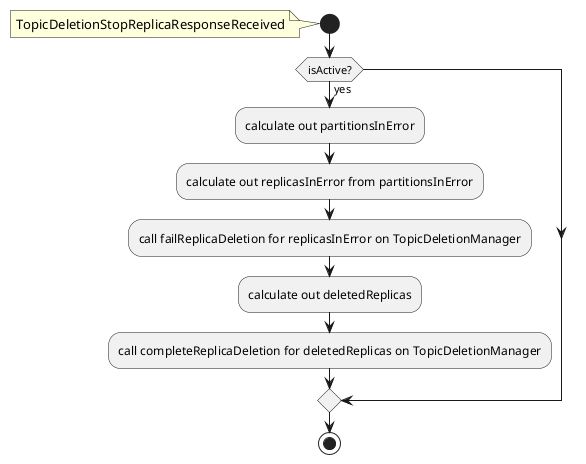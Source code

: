 @startuml
start
note left: TopicDeletionStopReplicaResponseReceived
if (isActive?) then(yes)
	:calculate out partitionsInError;
	:calculate out replicasInError from partitionsInError;
	:call failReplicaDeletion for replicasInError on TopicDeletionManager;
	:calculate out deletedReplicas;
	:call completeReplicaDeletion for deletedReplicas on TopicDeletionManager;
endif
stop
@enduml
